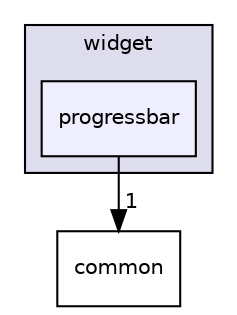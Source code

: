 digraph "C:/Harmony3/gfx/middleware/legato/library/src/gfx/legato/widget/progressbar" {
  compound=true
  node [ fontsize="10", fontname="Helvetica"];
  edge [ labelfontsize="10", labelfontname="Helvetica"];
  subgraph clusterdir_08e5c2531b4cfc75c531d5c20b249084 {
    graph [ bgcolor="#ddddee", pencolor="black", label="widget" fontname="Helvetica", fontsize="10", URL="dir_08e5c2531b4cfc75c531d5c20b249084.html"]
  dir_2ab54737bb60377ac911192bc760d294 [shape=box, label="progressbar", style="filled", fillcolor="#eeeeff", pencolor="black", URL="dir_2ab54737bb60377ac911192bc760d294.html"];
  }
  dir_192fb4248a7d7f0c34634334a26d417f [shape=box label="common" URL="dir_192fb4248a7d7f0c34634334a26d417f.html"];
  dir_2ab54737bb60377ac911192bc760d294->dir_192fb4248a7d7f0c34634334a26d417f [headlabel="1", labeldistance=1.5 headhref="dir_000038_000007.html"];
}
